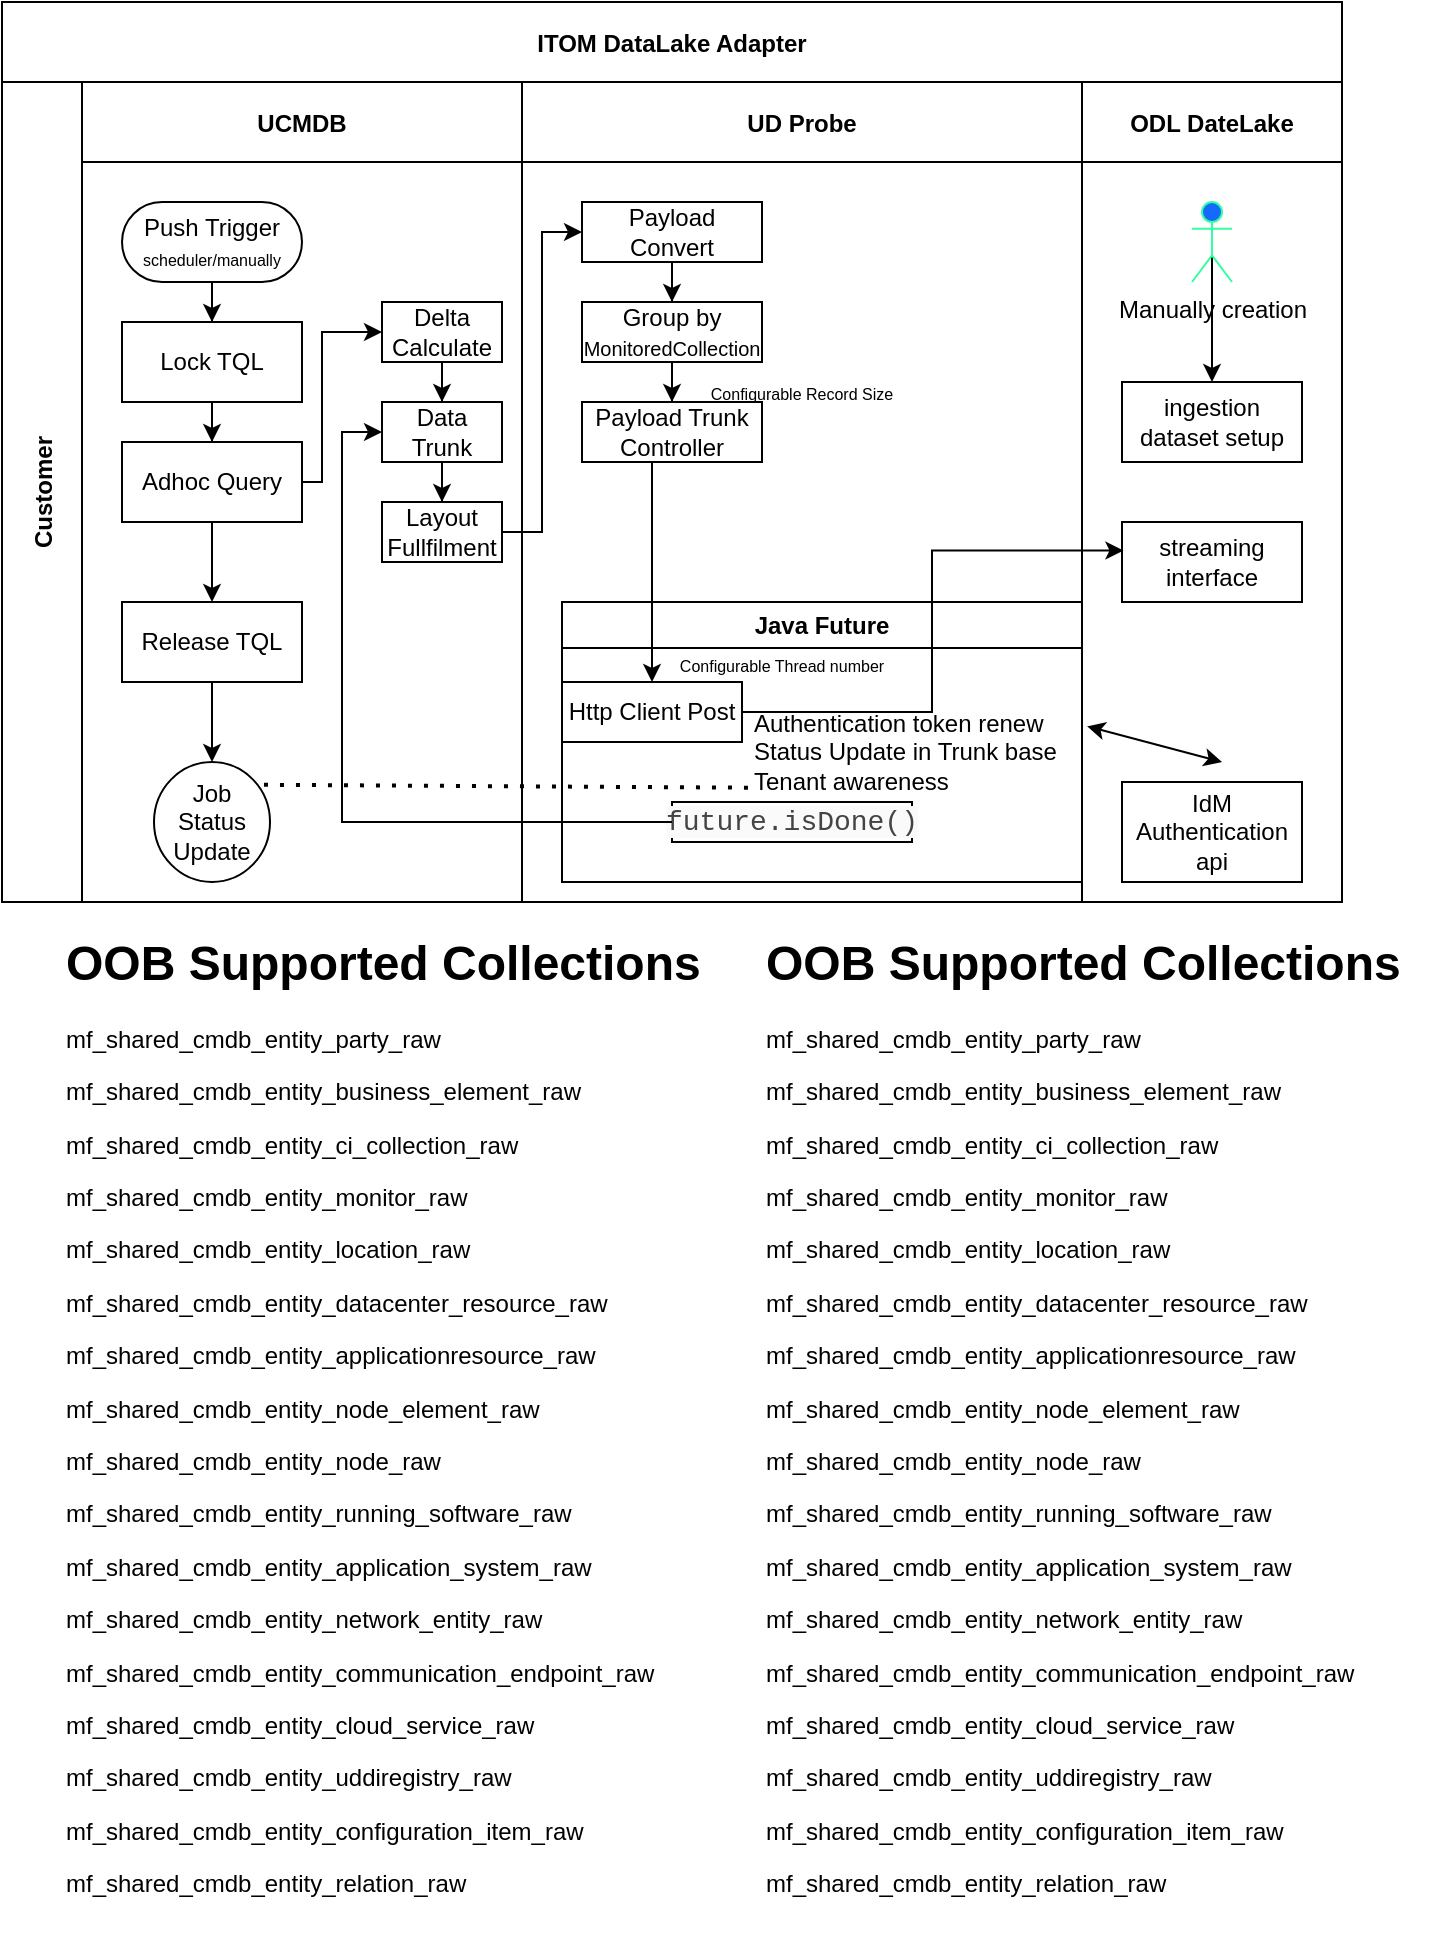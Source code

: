 <mxfile version="24.7.10">
  <diagram id="kgpKYQtTHZ0yAKxKKP6v" name="Page-1">
    <mxGraphModel dx="1395" dy="622" grid="1" gridSize="10" guides="1" tooltips="1" connect="1" arrows="1" fold="1" page="1" pageScale="1" pageWidth="850" pageHeight="1100" math="0" shadow="0">
      <root>
        <mxCell id="0" />
        <mxCell id="1" parent="0" />
        <mxCell id="3nuBFxr9cyL0pnOWT2aG-1" value="ITOM DataLake Adapter" style="shape=table;childLayout=tableLayout;startSize=40;collapsible=0;recursiveResize=0;expand=0;fillColor=none;fontStyle=1" parent="1" vertex="1">
          <mxGeometry x="100" y="20" width="670" height="450" as="geometry" />
        </mxCell>
        <mxCell id="3nuBFxr9cyL0pnOWT2aG-3" value="Customer" style="shape=tableRow;horizontal=0;swimlaneHead=0;swimlaneBody=0;top=0;left=0;bottom=0;right=0;fillColor=none;points=[[0,0.5],[1,0.5]];portConstraint=eastwest;startSize=40;collapsible=0;recursiveResize=0;expand=0;fontStyle=1;" parent="3nuBFxr9cyL0pnOWT2aG-1" vertex="1">
          <mxGeometry y="40" width="670" height="410" as="geometry" />
        </mxCell>
        <mxCell id="vlgKqU3BJfB3wP-u6Uwp-19" value="" style="edgeStyle=orthogonalEdgeStyle;rounded=0;orthogonalLoop=1;jettySize=auto;html=1;" edge="1" parent="3nuBFxr9cyL0pnOWT2aG-3" source="vlgKqU3BJfB3wP-u6Uwp-16" target="vlgKqU3BJfB3wP-u6Uwp-18">
          <mxGeometry relative="1" as="geometry">
            <Array as="points">
              <mxPoint x="270" y="225" />
              <mxPoint x="270" y="75" />
            </Array>
          </mxGeometry>
        </mxCell>
        <mxCell id="3nuBFxr9cyL0pnOWT2aG-4" value="UCMDB" style="swimlane;swimlaneHead=0;swimlaneBody=0;connectable=0;fillColor=none;startSize=40;collapsible=0;recursiveResize=0;expand=0;fontStyle=1;" parent="3nuBFxr9cyL0pnOWT2aG-3" vertex="1">
          <mxGeometry x="40" width="220" height="410" as="geometry">
            <mxRectangle width="220" height="410" as="alternateBounds" />
          </mxGeometry>
        </mxCell>
        <mxCell id="3nuBFxr9cyL0pnOWT2aG-5" style="edgeStyle=orthogonalEdgeStyle;rounded=0;orthogonalLoop=1;jettySize=auto;html=1;" parent="3nuBFxr9cyL0pnOWT2aG-4" source="3nuBFxr9cyL0pnOWT2aG-6" target="3nuBFxr9cyL0pnOWT2aG-7" edge="1">
          <mxGeometry relative="1" as="geometry" />
        </mxCell>
        <mxCell id="3nuBFxr9cyL0pnOWT2aG-6" value="Push Trigger&lt;br&gt;&lt;font style=&quot;font-size: 8px;&quot;&gt;scheduler/manually&lt;/font&gt;" style="rounded=1;whiteSpace=wrap;html=1;arcSize=50;" parent="3nuBFxr9cyL0pnOWT2aG-4" vertex="1">
          <mxGeometry x="20" y="60" width="90" height="40" as="geometry" />
        </mxCell>
        <mxCell id="vlgKqU3BJfB3wP-u6Uwp-5" value="" style="edgeStyle=orthogonalEdgeStyle;rounded=0;orthogonalLoop=1;jettySize=auto;html=1;" edge="1" parent="3nuBFxr9cyL0pnOWT2aG-4" source="3nuBFxr9cyL0pnOWT2aG-7" target="vlgKqU3BJfB3wP-u6Uwp-4">
          <mxGeometry relative="1" as="geometry" />
        </mxCell>
        <mxCell id="3nuBFxr9cyL0pnOWT2aG-7" value="Lock TQL" style="rounded=0;whiteSpace=wrap;html=1;" parent="3nuBFxr9cyL0pnOWT2aG-4" vertex="1">
          <mxGeometry x="20" y="120" width="90" height="40" as="geometry" />
        </mxCell>
        <mxCell id="vlgKqU3BJfB3wP-u6Uwp-7" value="" style="edgeStyle=orthogonalEdgeStyle;rounded=0;orthogonalLoop=1;jettySize=auto;html=1;" edge="1" parent="3nuBFxr9cyL0pnOWT2aG-4" source="vlgKqU3BJfB3wP-u6Uwp-4" target="vlgKqU3BJfB3wP-u6Uwp-6">
          <mxGeometry relative="1" as="geometry" />
        </mxCell>
        <mxCell id="vlgKqU3BJfB3wP-u6Uwp-4" value="Adhoc Query" style="rounded=0;whiteSpace=wrap;html=1;" vertex="1" parent="3nuBFxr9cyL0pnOWT2aG-4">
          <mxGeometry x="20" y="180" width="90" height="40" as="geometry" />
        </mxCell>
        <mxCell id="vlgKqU3BJfB3wP-u6Uwp-9" value="" style="edgeStyle=orthogonalEdgeStyle;rounded=0;orthogonalLoop=1;jettySize=auto;html=1;" edge="1" parent="3nuBFxr9cyL0pnOWT2aG-4" source="vlgKqU3BJfB3wP-u6Uwp-6" target="vlgKqU3BJfB3wP-u6Uwp-8">
          <mxGeometry relative="1" as="geometry" />
        </mxCell>
        <mxCell id="vlgKqU3BJfB3wP-u6Uwp-6" value="Release TQL" style="rounded=0;whiteSpace=wrap;html=1;" vertex="1" parent="3nuBFxr9cyL0pnOWT2aG-4">
          <mxGeometry x="20" y="260" width="90" height="40" as="geometry" />
        </mxCell>
        <mxCell id="vlgKqU3BJfB3wP-u6Uwp-8" value="Job Status Update" style="ellipse;whiteSpace=wrap;html=1;rounded=0;" vertex="1" parent="3nuBFxr9cyL0pnOWT2aG-4">
          <mxGeometry x="36" y="340" width="58" height="60" as="geometry" />
        </mxCell>
        <mxCell id="vlgKqU3BJfB3wP-u6Uwp-15" value="" style="edgeStyle=orthogonalEdgeStyle;rounded=0;orthogonalLoop=1;jettySize=auto;html=1;" edge="1" parent="3nuBFxr9cyL0pnOWT2aG-4" source="vlgKqU3BJfB3wP-u6Uwp-10" target="vlgKqU3BJfB3wP-u6Uwp-14">
          <mxGeometry relative="1" as="geometry" />
        </mxCell>
        <mxCell id="vlgKqU3BJfB3wP-u6Uwp-10" value="Delta Calculate" style="whiteSpace=wrap;html=1;rounded=0;" vertex="1" parent="3nuBFxr9cyL0pnOWT2aG-4">
          <mxGeometry x="150" y="110" width="60" height="30" as="geometry" />
        </mxCell>
        <mxCell id="vlgKqU3BJfB3wP-u6Uwp-11" value="" style="edgeStyle=orthogonalEdgeStyle;rounded=0;orthogonalLoop=1;jettySize=auto;html=1;" edge="1" parent="3nuBFxr9cyL0pnOWT2aG-4" source="vlgKqU3BJfB3wP-u6Uwp-4" target="vlgKqU3BJfB3wP-u6Uwp-10">
          <mxGeometry relative="1" as="geometry">
            <Array as="points">
              <mxPoint x="120" y="200" />
              <mxPoint x="120" y="125" />
            </Array>
          </mxGeometry>
        </mxCell>
        <mxCell id="vlgKqU3BJfB3wP-u6Uwp-17" value="" style="edgeStyle=orthogonalEdgeStyle;rounded=0;orthogonalLoop=1;jettySize=auto;html=1;" edge="1" parent="3nuBFxr9cyL0pnOWT2aG-4" source="vlgKqU3BJfB3wP-u6Uwp-14" target="vlgKqU3BJfB3wP-u6Uwp-16">
          <mxGeometry relative="1" as="geometry" />
        </mxCell>
        <mxCell id="vlgKqU3BJfB3wP-u6Uwp-14" value="Data Trunk" style="whiteSpace=wrap;html=1;rounded=0;" vertex="1" parent="3nuBFxr9cyL0pnOWT2aG-4">
          <mxGeometry x="150" y="160" width="60" height="30" as="geometry" />
        </mxCell>
        <mxCell id="vlgKqU3BJfB3wP-u6Uwp-16" value="Layout Fullfilment" style="whiteSpace=wrap;html=1;rounded=0;" vertex="1" parent="3nuBFxr9cyL0pnOWT2aG-4">
          <mxGeometry x="150" y="210" width="60" height="30" as="geometry" />
        </mxCell>
        <mxCell id="3nuBFxr9cyL0pnOWT2aG-8" value="UD Probe" style="swimlane;swimlaneHead=0;swimlaneBody=0;connectable=0;fillColor=none;startSize=40;collapsible=0;recursiveResize=0;expand=0;fontStyle=1;" parent="3nuBFxr9cyL0pnOWT2aG-3" vertex="1">
          <mxGeometry x="260" width="280" height="410" as="geometry">
            <mxRectangle width="280" height="410" as="alternateBounds" />
          </mxGeometry>
        </mxCell>
        <mxCell id="vlgKqU3BJfB3wP-u6Uwp-22" value="Java Future" style="swimlane;whiteSpace=wrap;html=1;" vertex="1" parent="3nuBFxr9cyL0pnOWT2aG-8">
          <mxGeometry x="20" y="260" width="260" height="140" as="geometry" />
        </mxCell>
        <mxCell id="vlgKqU3BJfB3wP-u6Uwp-29" value="Http Client Post" style="whiteSpace=wrap;html=1;rounded=0;" vertex="1" parent="vlgKqU3BJfB3wP-u6Uwp-22">
          <mxGeometry y="40" width="90" height="30" as="geometry" />
        </mxCell>
        <mxCell id="vlgKqU3BJfB3wP-u6Uwp-32" value="&lt;font style=&quot;font-size: 12px;&quot;&gt;Authentication token renew&lt;/font&gt;&lt;div&gt;&lt;font style=&quot;font-size: 12px;&quot;&gt;&lt;font style=&quot;&quot;&gt;Status Update in Trunk base&lt;/font&gt;&lt;br&gt;&lt;/font&gt;&lt;/div&gt;&lt;div&gt;&lt;font style=&quot;font-size: 12px;&quot;&gt;Tenant awareness&lt;/font&gt;&lt;/div&gt;" style="text;strokeColor=none;fillColor=none;align=left;verticalAlign=middle;spacingLeft=4;spacingRight=4;overflow=hidden;points=[[0,0.5],[1,0.5]];portConstraint=eastwest;rotatable=0;whiteSpace=wrap;html=1;" vertex="1" parent="vlgKqU3BJfB3wP-u6Uwp-22">
          <mxGeometry x="90" y="50" width="170" height="50" as="geometry" />
        </mxCell>
        <mxCell id="vlgKqU3BJfB3wP-u6Uwp-34" value="&lt;span style=&quot;color: rgb(68, 68, 68); font-family: &amp;quot;Source Code Pro&amp;quot;, Consolas, &amp;quot;Bitstream Vera Sans Mono&amp;quot;, &amp;quot;Courier New&amp;quot;, Courier, monospace; font-size: 14px; text-align: start; white-space-collapse: preserve; background-color: rgb(250, 250, 250);&quot;&gt;future.isDone()&lt;/span&gt;" style="rounded=0;whiteSpace=wrap;html=1;" vertex="1" parent="vlgKqU3BJfB3wP-u6Uwp-22">
          <mxGeometry x="55" y="100" width="120" height="20" as="geometry" />
        </mxCell>
        <mxCell id="vlgKqU3BJfB3wP-u6Uwp-44" value="&lt;font style=&quot;font-size: 8px;&quot;&gt;Configurable Thread number&lt;/font&gt;" style="text;html=1;align=center;verticalAlign=middle;whiteSpace=wrap;rounded=0;" vertex="1" parent="vlgKqU3BJfB3wP-u6Uwp-22">
          <mxGeometry x="50" y="16" width="120" height="30" as="geometry" />
        </mxCell>
        <mxCell id="vlgKqU3BJfB3wP-u6Uwp-18" value="Payload Convert" style="whiteSpace=wrap;html=1;rounded=0;" vertex="1" parent="3nuBFxr9cyL0pnOWT2aG-8">
          <mxGeometry x="30" y="60" width="90" height="30" as="geometry" />
        </mxCell>
        <mxCell id="vlgKqU3BJfB3wP-u6Uwp-21" value="" style="edgeStyle=orthogonalEdgeStyle;rounded=0;orthogonalLoop=1;jettySize=auto;html=1;" edge="1" parent="3nuBFxr9cyL0pnOWT2aG-8" source="vlgKqU3BJfB3wP-u6Uwp-18" target="vlgKqU3BJfB3wP-u6Uwp-20">
          <mxGeometry relative="1" as="geometry" />
        </mxCell>
        <mxCell id="vlgKqU3BJfB3wP-u6Uwp-20" value="Group by&lt;br&gt;&lt;font style=&quot;font-size: 10px;&quot;&gt;MonitoredCollection&lt;/font&gt;" style="whiteSpace=wrap;html=1;rounded=0;" vertex="1" parent="3nuBFxr9cyL0pnOWT2aG-8">
          <mxGeometry x="30" y="110" width="90" height="30" as="geometry" />
        </mxCell>
        <mxCell id="vlgKqU3BJfB3wP-u6Uwp-24" value="" style="edgeStyle=orthogonalEdgeStyle;rounded=0;orthogonalLoop=1;jettySize=auto;html=1;" edge="1" parent="3nuBFxr9cyL0pnOWT2aG-8" source="vlgKqU3BJfB3wP-u6Uwp-20" target="vlgKqU3BJfB3wP-u6Uwp-23">
          <mxGeometry relative="1" as="geometry" />
        </mxCell>
        <mxCell id="vlgKqU3BJfB3wP-u6Uwp-23" value="Payload Trunk Controller" style="whiteSpace=wrap;html=1;rounded=0;" vertex="1" parent="3nuBFxr9cyL0pnOWT2aG-8">
          <mxGeometry x="30" y="160" width="90" height="30" as="geometry" />
        </mxCell>
        <mxCell id="vlgKqU3BJfB3wP-u6Uwp-30" value="" style="edgeStyle=orthogonalEdgeStyle;rounded=0;orthogonalLoop=1;jettySize=auto;html=1;" edge="1" parent="3nuBFxr9cyL0pnOWT2aG-8" source="vlgKqU3BJfB3wP-u6Uwp-23" target="vlgKqU3BJfB3wP-u6Uwp-29">
          <mxGeometry relative="1" as="geometry">
            <Array as="points">
              <mxPoint x="65" y="210" />
              <mxPoint x="65" y="210" />
            </Array>
          </mxGeometry>
        </mxCell>
        <mxCell id="vlgKqU3BJfB3wP-u6Uwp-45" value="&lt;font style=&quot;font-size: 8px;&quot;&gt;Configurable Record Size&lt;/font&gt;" style="text;html=1;align=center;verticalAlign=middle;whiteSpace=wrap;rounded=0;" vertex="1" parent="3nuBFxr9cyL0pnOWT2aG-8">
          <mxGeometry x="80" y="140" width="120" height="30" as="geometry" />
        </mxCell>
        <mxCell id="3nuBFxr9cyL0pnOWT2aG-11" value="ODL DateLake" style="swimlane;swimlaneHead=0;swimlaneBody=0;connectable=0;fillColor=none;startSize=40;collapsible=0;recursiveResize=0;expand=0;fontStyle=1;" parent="3nuBFxr9cyL0pnOWT2aG-3" vertex="1">
          <mxGeometry x="540" width="130" height="410" as="geometry">
            <mxRectangle width="130" height="410" as="alternateBounds" />
          </mxGeometry>
        </mxCell>
        <mxCell id="3nuBFxr9cyL0pnOWT2aG-13" value="streaming interface" style="rounded=0;whiteSpace=wrap;html=1;" parent="3nuBFxr9cyL0pnOWT2aG-11" vertex="1">
          <mxGeometry x="20" y="220" width="90" height="40" as="geometry" />
        </mxCell>
        <mxCell id="vlgKqU3BJfB3wP-u6Uwp-33" value="IdM Authentication api" style="rounded=0;whiteSpace=wrap;html=1;" vertex="1" parent="3nuBFxr9cyL0pnOWT2aG-11">
          <mxGeometry x="20" y="350" width="90" height="50" as="geometry" />
        </mxCell>
        <mxCell id="vlgKqU3BJfB3wP-u6Uwp-46" value="ingestion dataset setup" style="rounded=0;whiteSpace=wrap;html=1;" vertex="1" parent="3nuBFxr9cyL0pnOWT2aG-11">
          <mxGeometry x="20" y="150" width="90" height="40" as="geometry" />
        </mxCell>
        <mxCell id="vlgKqU3BJfB3wP-u6Uwp-53" style="edgeStyle=orthogonalEdgeStyle;rounded=0;orthogonalLoop=1;jettySize=auto;html=1;exitX=0.5;exitY=0.5;exitDx=0;exitDy=0;exitPerimeter=0;" edge="1" parent="3nuBFxr9cyL0pnOWT2aG-11" source="vlgKqU3BJfB3wP-u6Uwp-47" target="vlgKqU3BJfB3wP-u6Uwp-46">
          <mxGeometry relative="1" as="geometry" />
        </mxCell>
        <mxCell id="vlgKqU3BJfB3wP-u6Uwp-47" value="Manually creation" style="shape=umlActor;verticalLabelPosition=bottom;verticalAlign=top;html=1;outlineConnect=0;strokeColor=#33FFA0;fillColor=#146AFF;" vertex="1" parent="3nuBFxr9cyL0pnOWT2aG-11">
          <mxGeometry x="55" y="60" width="20" height="40" as="geometry" />
        </mxCell>
        <mxCell id="vlgKqU3BJfB3wP-u6Uwp-31" style="edgeStyle=orthogonalEdgeStyle;rounded=0;orthogonalLoop=1;jettySize=auto;html=1;entryX=0.008;entryY=0.357;entryDx=0;entryDy=0;entryPerimeter=0;" edge="1" parent="3nuBFxr9cyL0pnOWT2aG-3" source="vlgKqU3BJfB3wP-u6Uwp-29" target="3nuBFxr9cyL0pnOWT2aG-13">
          <mxGeometry relative="1" as="geometry" />
        </mxCell>
        <mxCell id="vlgKqU3BJfB3wP-u6Uwp-40" value="" style="endArrow=none;dashed=1;html=1;dashPattern=1 3;strokeWidth=2;rounded=0;entryX=0.027;entryY=0.857;entryDx=0;entryDy=0;entryPerimeter=0;exitX=0.948;exitY=0.19;exitDx=0;exitDy=0;exitPerimeter=0;" edge="1" parent="3nuBFxr9cyL0pnOWT2aG-3" source="vlgKqU3BJfB3wP-u6Uwp-8" target="vlgKqU3BJfB3wP-u6Uwp-32">
          <mxGeometry width="50" height="50" relative="1" as="geometry">
            <mxPoint x="160" y="340" as="sourcePoint" />
            <mxPoint x="370" y="290" as="targetPoint" />
          </mxGeometry>
        </mxCell>
        <mxCell id="vlgKqU3BJfB3wP-u6Uwp-41" value="" style="edgeStyle=orthogonalEdgeStyle;rounded=0;orthogonalLoop=1;jettySize=auto;html=1;exitX=0;exitY=0.5;exitDx=0;exitDy=0;entryX=0;entryY=0.5;entryDx=0;entryDy=0;" edge="1" parent="3nuBFxr9cyL0pnOWT2aG-3" source="vlgKqU3BJfB3wP-u6Uwp-34" target="vlgKqU3BJfB3wP-u6Uwp-14">
          <mxGeometry relative="1" as="geometry">
            <mxPoint x="320" y="320" as="sourcePoint" />
            <mxPoint x="220" y="190" as="targetPoint" />
          </mxGeometry>
        </mxCell>
        <mxCell id="vlgKqU3BJfB3wP-u6Uwp-54" value="&lt;h1 style=&quot;margin-top: 0px;&quot;&gt;OOB Supported Collections&lt;/h1&gt;&lt;p&gt;mf_shared_cmdb_entity_party_raw&lt;/p&gt;&lt;p&gt;mf_shared_cmdb_entity_business_element_raw&lt;/p&gt;&lt;p&gt;mf_shared_cmdb_entity_ci_collection_raw&lt;/p&gt;&lt;p&gt;mf_shared_cmdb_entity_monitor_raw&lt;/p&gt;&lt;p&gt;mf_shared_cmdb_entity_location_raw&lt;/p&gt;&lt;p&gt;mf_shared_cmdb_entity_datacenter_resource_raw&lt;/p&gt;&lt;p&gt;mf_shared_cmdb_entity_applicationresource_raw&lt;/p&gt;&lt;p&gt;mf_shared_cmdb_entity_node_element_raw&lt;/p&gt;&lt;p&gt;mf_shared_cmdb_entity_node_raw&lt;/p&gt;&lt;p&gt;mf_shared_cmdb_entity_running_software_raw&lt;/p&gt;&lt;p&gt;mf_shared_cmdb_entity_application_system_raw&lt;/p&gt;&lt;p&gt;mf_shared_cmdb_entity_network_entity_raw&lt;/p&gt;&lt;p&gt;mf_shared_cmdb_entity_communication_endpoint_raw&lt;/p&gt;&lt;p&gt;mf_shared_cmdb_entity_cloud_service_raw&lt;/p&gt;&lt;p&gt;mf_shared_cmdb_entity_uddiregistry_raw&lt;/p&gt;&lt;p&gt;mf_shared_cmdb_entity_configuration_item_raw&lt;/p&gt;&lt;p&gt;mf_shared_cmdb_entity_relation_raw&lt;/p&gt;" style="text;html=1;whiteSpace=none;overflow=hidden;rounded=0;" vertex="1" parent="1">
          <mxGeometry x="130" y="480" width="340" height="510" as="geometry" />
        </mxCell>
        <mxCell id="vlgKqU3BJfB3wP-u6Uwp-57" value="" style="endArrow=classic;startArrow=classic;html=1;rounded=0;exitX=1.015;exitY=0.243;exitDx=0;exitDy=0;exitPerimeter=0;" edge="1" parent="1" source="vlgKqU3BJfB3wP-u6Uwp-32">
          <mxGeometry width="100" height="100" relative="1" as="geometry">
            <mxPoint x="160" y="430" as="sourcePoint" />
            <mxPoint x="710" y="400" as="targetPoint" />
          </mxGeometry>
        </mxCell>
        <mxCell id="vlgKqU3BJfB3wP-u6Uwp-58" value="&lt;h1 style=&quot;margin-top: 0px;&quot;&gt;OOB Supported Collections&lt;/h1&gt;&lt;p&gt;mf_shared_cmdb_entity_party_raw&lt;/p&gt;&lt;p&gt;mf_shared_cmdb_entity_business_element_raw&lt;/p&gt;&lt;p&gt;mf_shared_cmdb_entity_ci_collection_raw&lt;/p&gt;&lt;p&gt;mf_shared_cmdb_entity_monitor_raw&lt;/p&gt;&lt;p&gt;mf_shared_cmdb_entity_location_raw&lt;/p&gt;&lt;p&gt;mf_shared_cmdb_entity_datacenter_resource_raw&lt;/p&gt;&lt;p&gt;mf_shared_cmdb_entity_applicationresource_raw&lt;/p&gt;&lt;p&gt;mf_shared_cmdb_entity_node_element_raw&lt;/p&gt;&lt;p&gt;mf_shared_cmdb_entity_node_raw&lt;/p&gt;&lt;p&gt;mf_shared_cmdb_entity_running_software_raw&lt;/p&gt;&lt;p&gt;mf_shared_cmdb_entity_application_system_raw&lt;/p&gt;&lt;p&gt;mf_shared_cmdb_entity_network_entity_raw&lt;/p&gt;&lt;p&gt;mf_shared_cmdb_entity_communication_endpoint_raw&lt;/p&gt;&lt;p&gt;mf_shared_cmdb_entity_cloud_service_raw&lt;/p&gt;&lt;p&gt;mf_shared_cmdb_entity_uddiregistry_raw&lt;/p&gt;&lt;p&gt;mf_shared_cmdb_entity_configuration_item_raw&lt;/p&gt;&lt;p&gt;mf_shared_cmdb_entity_relation_raw&lt;/p&gt;" style="text;html=1;whiteSpace=wrap;overflow=hidden;rounded=0;" vertex="1" parent="1">
          <mxGeometry x="480" y="480" width="340" height="500" as="geometry" />
        </mxCell>
      </root>
    </mxGraphModel>
  </diagram>
</mxfile>
